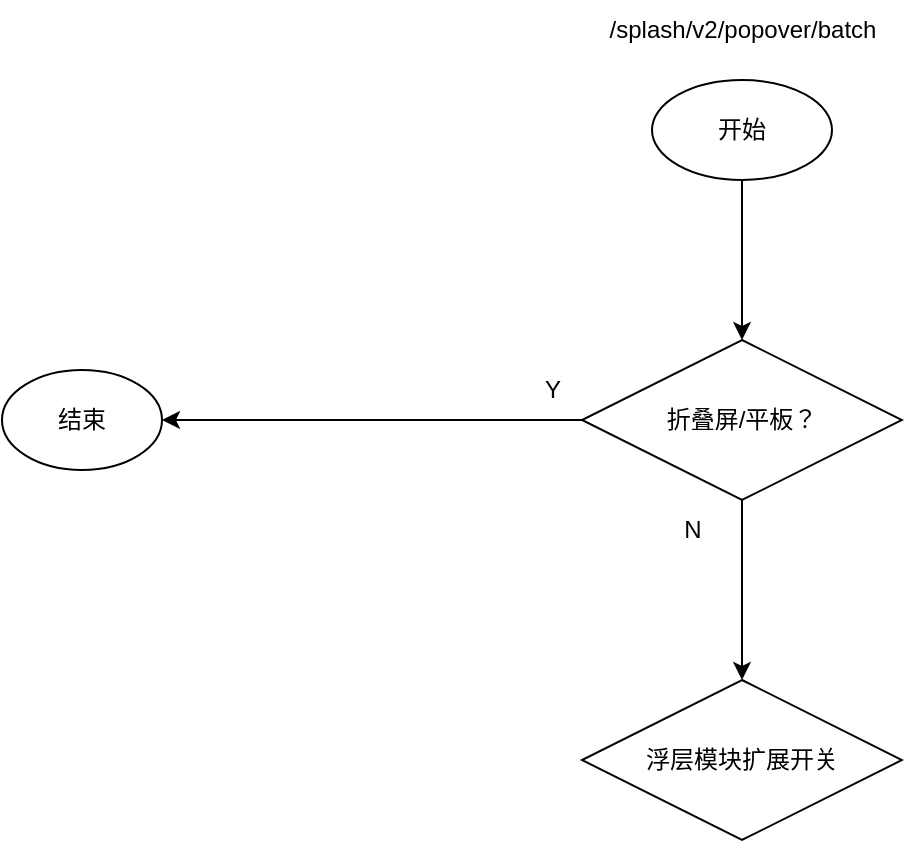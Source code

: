 <mxfile version="26.2.13">
  <diagram name="第 1 页" id="k6I2dJEl2S4Jem4GHuK7">
    <mxGraphModel dx="716" dy="387" grid="1" gridSize="10" guides="1" tooltips="1" connect="1" arrows="1" fold="1" page="1" pageScale="1" pageWidth="827" pageHeight="1169" math="0" shadow="0">
      <root>
        <mxCell id="0" />
        <mxCell id="1" parent="0" />
        <mxCell id="Bc9c-BoKLLF40jqhuCIy-1" style="edgeStyle=orthogonalEdgeStyle;rounded=0;orthogonalLoop=1;jettySize=auto;html=1;entryX=0.5;entryY=0;entryDx=0;entryDy=0;" edge="1" parent="1" source="eR_Sy2IDM2DOBQeA-dOJ-5" target="eR_Sy2IDM2DOBQeA-dOJ-7">
          <mxGeometry relative="1" as="geometry" />
        </mxCell>
        <mxCell id="eR_Sy2IDM2DOBQeA-dOJ-5" value="开始" style="ellipse;whiteSpace=wrap;html=1;" parent="1" vertex="1">
          <mxGeometry x="365" y="80" width="90" height="50" as="geometry" />
        </mxCell>
        <mxCell id="eR_Sy2IDM2DOBQeA-dOJ-6" value="/splash/v2/popover/batch" style="text;html=1;align=center;verticalAlign=middle;resizable=0;points=[];autosize=1;strokeColor=none;fillColor=none;" parent="1" vertex="1">
          <mxGeometry x="330" y="40" width="160" height="30" as="geometry" />
        </mxCell>
        <mxCell id="eR_Sy2IDM2DOBQeA-dOJ-9" value="" style="edgeStyle=orthogonalEdgeStyle;rounded=0;orthogonalLoop=1;jettySize=auto;html=1;" parent="1" source="eR_Sy2IDM2DOBQeA-dOJ-7" target="eR_Sy2IDM2DOBQeA-dOJ-8" edge="1">
          <mxGeometry relative="1" as="geometry" />
        </mxCell>
        <mxCell id="Bc9c-BoKLLF40jqhuCIy-5" value="" style="edgeStyle=orthogonalEdgeStyle;rounded=0;orthogonalLoop=1;jettySize=auto;html=1;" edge="1" parent="1" source="eR_Sy2IDM2DOBQeA-dOJ-7">
          <mxGeometry relative="1" as="geometry">
            <mxPoint x="410" y="380" as="targetPoint" />
          </mxGeometry>
        </mxCell>
        <mxCell id="eR_Sy2IDM2DOBQeA-dOJ-7" value="折叠屏/平板？" style="rhombus;whiteSpace=wrap;html=1;" parent="1" vertex="1">
          <mxGeometry x="330" y="210" width="160" height="80" as="geometry" />
        </mxCell>
        <mxCell id="eR_Sy2IDM2DOBQeA-dOJ-8" value="结束" style="ellipse;whiteSpace=wrap;html=1;" parent="1" vertex="1">
          <mxGeometry x="40" y="225" width="80" height="50" as="geometry" />
        </mxCell>
        <mxCell id="Bc9c-BoKLLF40jqhuCIy-2" value="Y" style="text;html=1;align=center;verticalAlign=middle;resizable=0;points=[];autosize=1;strokeColor=none;fillColor=none;" vertex="1" parent="1">
          <mxGeometry x="300" y="220" width="30" height="30" as="geometry" />
        </mxCell>
        <mxCell id="Bc9c-BoKLLF40jqhuCIy-3" value="N" style="text;html=1;align=center;verticalAlign=middle;resizable=0;points=[];autosize=1;strokeColor=none;fillColor=none;" vertex="1" parent="1">
          <mxGeometry x="370" y="290" width="30" height="30" as="geometry" />
        </mxCell>
        <mxCell id="Bc9c-BoKLLF40jqhuCIy-7" value="浮层模块扩展开关" style="rhombus;whiteSpace=wrap;html=1;" vertex="1" parent="1">
          <mxGeometry x="330" y="380" width="160" height="80" as="geometry" />
        </mxCell>
      </root>
    </mxGraphModel>
  </diagram>
</mxfile>
